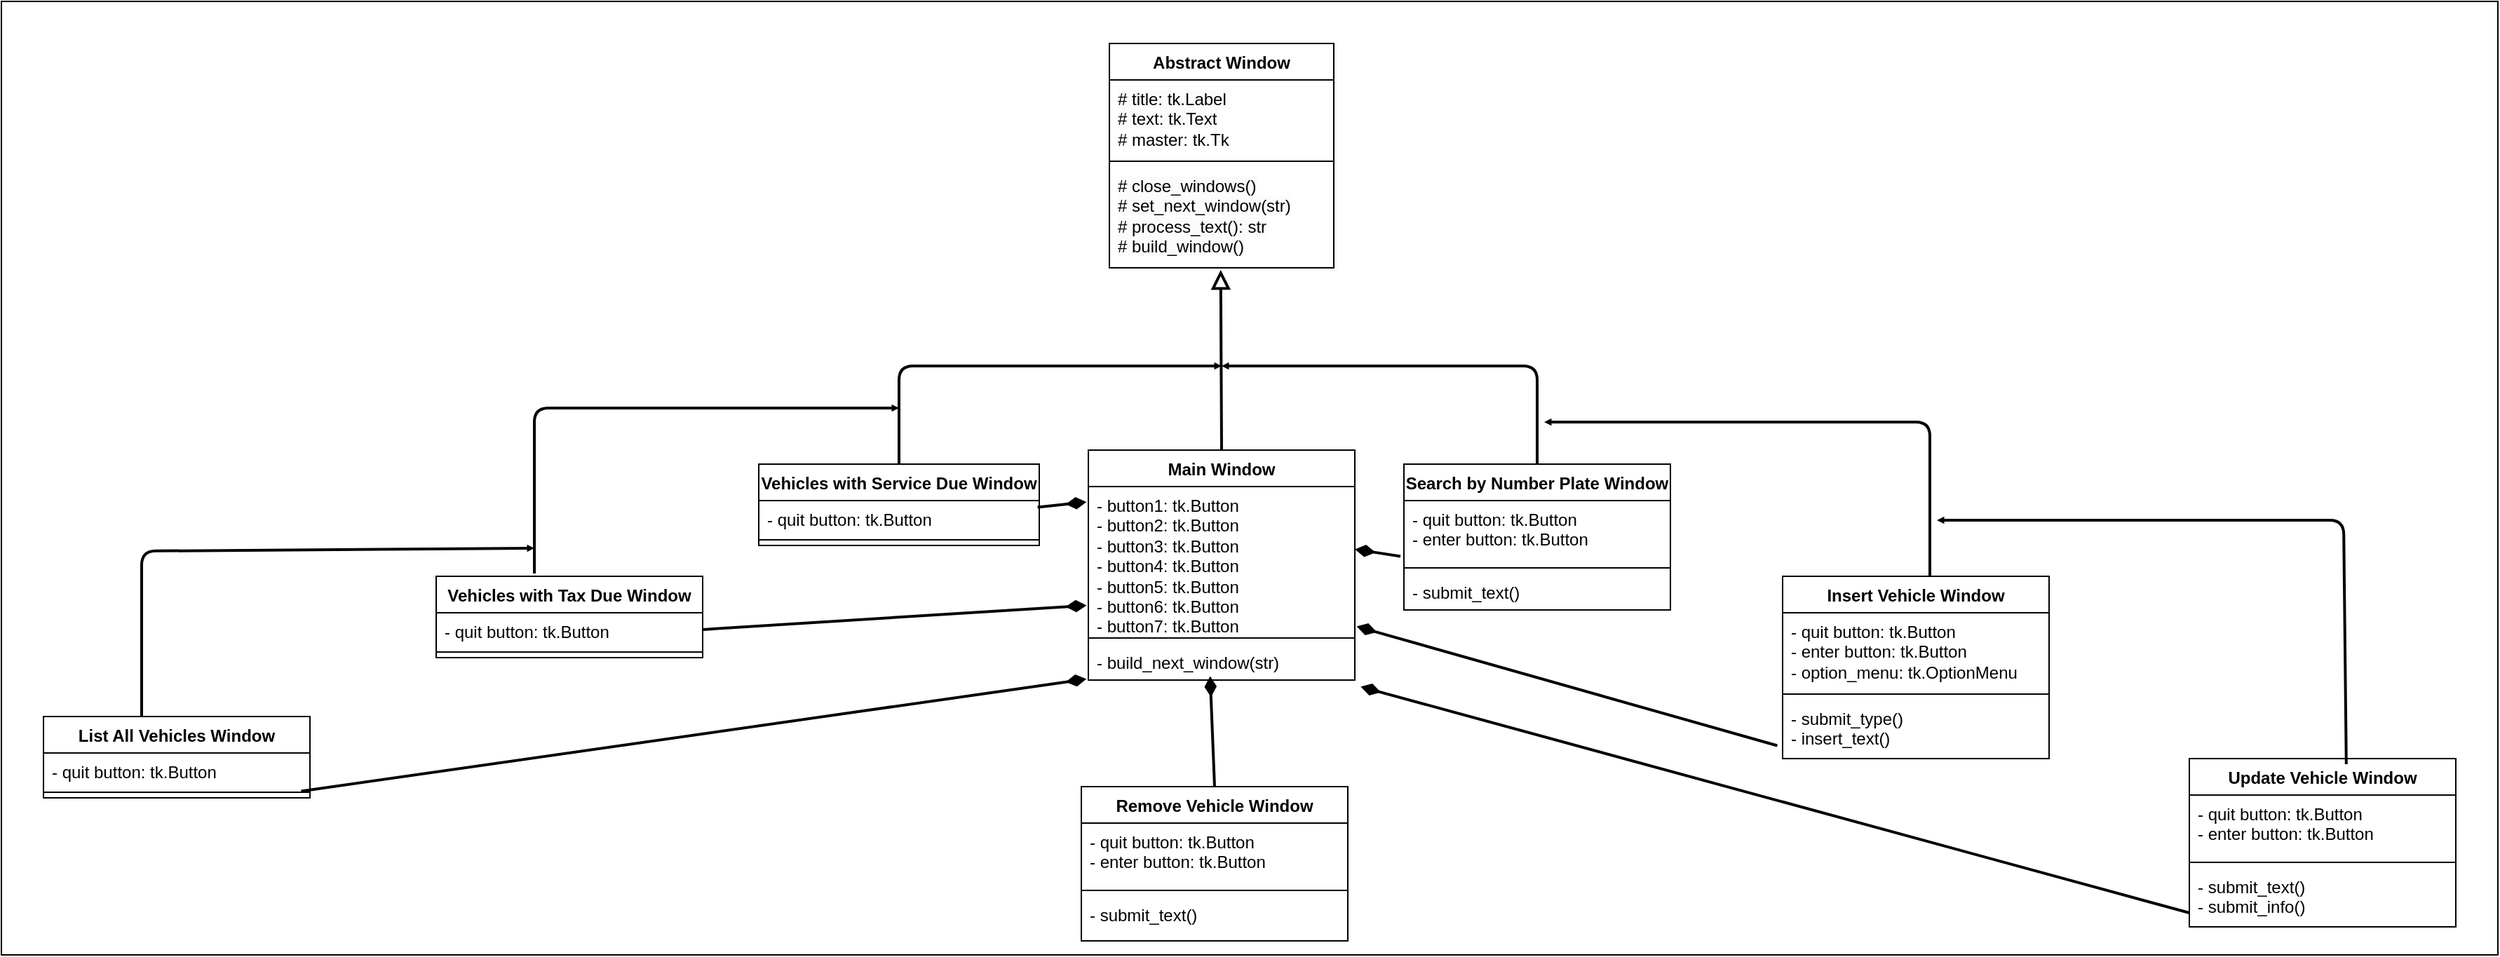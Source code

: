 <mxfile>
    <diagram id="KHaMlA-1QjlB2q9Q3m2N" name="Page-1">
        <mxGraphModel dx="3939" dy="1992" grid="1" gridSize="10" guides="1" tooltips="1" connect="1" arrows="1" fold="1" page="1" pageScale="1" pageWidth="827" pageHeight="1169" math="0" shadow="0">
            <root>
                <mxCell id="0"/>
                <mxCell id="1" parent="0"/>
                <mxCell id="AoSfqsB_OiCot_QgGZxy-60" value="" style="rounded=0;whiteSpace=wrap;html=1;" parent="1" vertex="1">
                    <mxGeometry x="-480" y="10" width="1780" height="680" as="geometry"/>
                </mxCell>
                <mxCell id="2" value="Abstract Window" style="swimlane;fontStyle=1;align=center;verticalAlign=top;childLayout=stackLayout;horizontal=1;startSize=26;horizontalStack=0;resizeParent=1;resizeParentMax=0;resizeLast=0;collapsible=1;marginBottom=0;whiteSpace=wrap;html=1;" parent="1" vertex="1">
                    <mxGeometry x="310" y="40" width="160" height="160" as="geometry"/>
                </mxCell>
                <mxCell id="3" value="&lt;span style=&quot;color: rgb(0, 0, 0); font-family: Helvetica; font-size: 12px; font-style: normal; font-variant-ligatures: normal; font-variant-caps: normal; font-weight: 400; letter-spacing: normal; orphans: 2; text-align: left; text-indent: 0px; text-transform: none; widows: 2; word-spacing: 0px; -webkit-text-stroke-width: 0px; white-space: normal; background-color: rgb(251, 251, 251); text-decoration-thickness: initial; text-decoration-style: initial; text-decoration-color: initial; float: none; display: inline !important;&quot;&gt;# title: tk.Label&amp;nbsp;&lt;br&gt;&lt;span style=&quot;color: rgb(0, 0, 0);&quot;&gt;# text: tk.Text&lt;/span&gt;&lt;br&gt;&lt;/span&gt;&lt;div&gt;# master: tk.Tk&lt;/div&gt;" style="text;strokeColor=none;fillColor=none;align=left;verticalAlign=top;spacingLeft=4;spacingRight=4;overflow=hidden;rotatable=0;points=[[0,0.5],[1,0.5]];portConstraint=eastwest;whiteSpace=wrap;html=1;" parent="2" vertex="1">
                    <mxGeometry y="26" width="160" height="54" as="geometry"/>
                </mxCell>
                <mxCell id="4" value="" style="line;strokeWidth=1;fillColor=none;align=left;verticalAlign=middle;spacingTop=-1;spacingLeft=3;spacingRight=3;rotatable=0;labelPosition=right;points=[];portConstraint=eastwest;strokeColor=inherit;" parent="2" vertex="1">
                    <mxGeometry y="80" width="160" height="8" as="geometry"/>
                </mxCell>
                <mxCell id="5" value="&lt;span style=&quot;scrollbar-color: light-dark(#e2e2e2, #4b4b4b)&lt;br/&gt;&#x9;&#x9;&#x9;&#x9;&#x9;light-dark(#fbfbfb, var(--dark-panel-color)); background-color: rgb(251, 251, 251); float: none; color: rgb(0, 0, 0); display: inline !important;&quot;&gt;# close_windows()&lt;br style=&quot;scrollbar-color: light-dark(#e2e2e2, #4b4b4b)&lt;br/&gt;&#x9;&#x9;&#x9;&#x9;&#x9;light-dark(#fbfbfb, var(--dark-panel-color));&quot;&gt;&lt;span style=&quot;scrollbar-color: light-dark(#e2e2e2, #4b4b4b)&lt;br/&gt;&#x9;&#x9;&#x9;&#x9;&#x9;light-dark(#fbfbfb, var(--dark-panel-color)); color: rgb(0, 0, 0);&quot;&gt;# set_next_window(str)&lt;/span&gt;&lt;br style=&quot;scrollbar-color: light-dark(#e2e2e2, #4b4b4b)&lt;br/&gt;&#x9;&#x9;&#x9;&#x9;&#x9;light-dark(#fbfbfb, var(--dark-panel-color));&quot;&gt;&lt;/span&gt;&lt;div style=&quot;scrollbar-color: light-dark(#e2e2e2, #4b4b4b)&lt;br/&gt;&#x9;&#x9;&#x9;&#x9;&#x9;light-dark(#fbfbfb, var(--dark-panel-color));&quot;&gt;&lt;span style=&quot;scrollbar-color: light-dark(#e2e2e2, #4b4b4b)&lt;br/&gt;&#x9;&#x9;&#x9;&#x9;&#x9;light-dark(#fbfbfb, var(--dark-panel-color)); background-color: rgb(251, 251, 251); float: none; color: rgb(0, 0, 0); display: inline !important;&quot;&gt;&lt;span style=&quot;scrollbar-color: light-dark(#e2e2e2, #4b4b4b)&lt;br/&gt;&#x9;&#x9;&#x9;&#x9;&#x9;light-dark(#fbfbfb, var(--dark-panel-color)); color: rgb(0, 0, 0);&quot;&gt;&lt;span style=&quot;scrollbar-color: light-dark(#e2e2e2, #4b4b4b)&lt;br/&gt;&#x9;&#x9;&#x9;&#x9;&#x9;light-dark(#fbfbfb, var(--dark-panel-color)); color: rgb(0, 0, 0);&quot;&gt;# process_text(): str&lt;/span&gt;&lt;br style=&quot;scrollbar-color: light-dark(#e2e2e2, #4b4b4b)&lt;br/&gt;&#x9;&#x9;&#x9;&#x9;&#x9;light-dark(#fbfbfb, var(--dark-panel-color));&quot;&gt;&lt;/span&gt;&lt;/span&gt;&lt;/div&gt;&lt;div style=&quot;scrollbar-color: light-dark(#e2e2e2, #4b4b4b)&lt;br/&gt;&#x9;&#x9;&#x9;&#x9;&#x9;light-dark(#fbfbfb, var(--dark-panel-color));&quot;&gt;&lt;span style=&quot;scrollbar-color: light-dark(#e2e2e2, #4b4b4b)&lt;br/&gt;&#x9;&#x9;&#x9;&#x9;&#x9;light-dark(#fbfbfb, var(--dark-panel-color)); background-color: rgb(251, 251, 251); float: none; color: rgb(0, 0, 0); display: inline !important;&quot;&gt;&lt;span style=&quot;scrollbar-color: light-dark(#e2e2e2, #4b4b4b)&lt;br/&gt;&#x9;&#x9;&#x9;&#x9;&#x9;light-dark(#fbfbfb, var(--dark-panel-color)); color: rgb(0, 0, 0);&quot;&gt;&lt;span style=&quot;scrollbar-color: light-dark(#e2e2e2, #4b4b4b)&lt;br/&gt;&#x9;&#x9;&#x9;&#x9;&#x9;light-dark(#fbfbfb, var(--dark-panel-color)); color: rgb(0, 0, 0);&quot;&gt;# build_window()&lt;/span&gt;&lt;/span&gt;&lt;/span&gt;&lt;/div&gt;" style="text;strokeColor=none;fillColor=none;align=left;verticalAlign=top;spacingLeft=4;spacingRight=4;overflow=hidden;rotatable=0;points=[[0,0.5],[1,0.5]];portConstraint=eastwest;whiteSpace=wrap;html=1;" parent="2" vertex="1">
                    <mxGeometry y="88" width="160" height="72" as="geometry"/>
                </mxCell>
                <mxCell id="10" value="Main Window" style="swimlane;fontStyle=1;align=center;verticalAlign=top;childLayout=stackLayout;horizontal=1;startSize=26;horizontalStack=0;resizeParent=1;resizeParentMax=0;resizeLast=0;collapsible=1;marginBottom=0;whiteSpace=wrap;html=1;" parent="1" vertex="1">
                    <mxGeometry x="295" y="330" width="190" height="164" as="geometry"/>
                </mxCell>
                <mxCell id="11" value="- button1: tk.Button&lt;div&gt;&lt;span style=&quot;color: rgb(0, 0, 0);&quot;&gt;- button2: tk.Button&lt;/span&gt;&lt;br&gt;&lt;/div&gt;&lt;div&gt;&lt;span style=&quot;color: rgb(0, 0, 0);&quot;&gt;- button3: tk.Button&lt;/span&gt;&lt;span style=&quot;color: rgb(0, 0, 0);&quot;&gt;&lt;br&gt;&lt;/span&gt;&lt;/div&gt;&lt;div&gt;&lt;span style=&quot;color: rgb(0, 0, 0);&quot;&gt;- button4: tk.Button&lt;/span&gt;&lt;span style=&quot;color: rgb(0, 0, 0);&quot;&gt;&lt;br&gt;&lt;/span&gt;&lt;/div&gt;&lt;div&gt;&lt;span style=&quot;color: rgb(0, 0, 0);&quot;&gt;- button5: tk.Button&lt;/span&gt;&lt;span style=&quot;color: rgb(0, 0, 0);&quot;&gt;&lt;br&gt;&lt;/span&gt;&lt;/div&gt;&lt;div&gt;&lt;span style=&quot;color: rgb(0, 0, 0);&quot;&gt;- button6: tk.Button&lt;/span&gt;&lt;span style=&quot;color: rgb(0, 0, 0);&quot;&gt;&lt;br&gt;&lt;/span&gt;&lt;/div&gt;&lt;div&gt;&lt;span style=&quot;color: rgb(0, 0, 0);&quot;&gt;- button7: tk.Button&lt;/span&gt;&lt;span style=&quot;color: rgb(0, 0, 0);&quot;&gt;&lt;br&gt;&lt;/span&gt;&lt;/div&gt;" style="text;strokeColor=none;fillColor=none;align=left;verticalAlign=top;spacingLeft=4;spacingRight=4;overflow=hidden;rotatable=0;points=[[0,0.5],[1,0.5]];portConstraint=eastwest;whiteSpace=wrap;html=1;" parent="10" vertex="1">
                    <mxGeometry y="26" width="190" height="104" as="geometry"/>
                </mxCell>
                <mxCell id="12" value="" style="line;strokeWidth=1;fillColor=none;align=left;verticalAlign=middle;spacingTop=-1;spacingLeft=3;spacingRight=3;rotatable=0;labelPosition=right;points=[];portConstraint=eastwest;strokeColor=inherit;" parent="10" vertex="1">
                    <mxGeometry y="130" width="190" height="8" as="geometry"/>
                </mxCell>
                <mxCell id="13" value="- build_next_window&lt;span style=&quot;background-color: transparent;&quot;&gt;(str)&lt;/span&gt;" style="text;strokeColor=none;fillColor=none;align=left;verticalAlign=top;spacingLeft=4;spacingRight=4;overflow=hidden;rotatable=0;points=[[0,0.5],[1,0.5]];portConstraint=eastwest;whiteSpace=wrap;html=1;" parent="10" vertex="1">
                    <mxGeometry y="138" width="190" height="26" as="geometry"/>
                </mxCell>
                <mxCell id="19" value="" style="endArrow=diamondThin;html=1;endFill=1;strokeWidth=2;endSize=9;exitX=0.5;exitY=0;exitDx=0;exitDy=0;entryX=1.022;entryY=1.183;entryDx=0;entryDy=0;entryPerimeter=0;" parent="1" target="13" edge="1">
                    <mxGeometry width="50" height="50" relative="1" as="geometry">
                        <mxPoint x="1080" y="660" as="sourcePoint"/>
                        <mxPoint x="854.36" y="530" as="targetPoint"/>
                        <Array as="points"/>
                    </mxGeometry>
                </mxCell>
                <mxCell id="20" value="" style="endArrow=block;html=1;endFill=0;strokeWidth=2;endSize=9;exitX=0.5;exitY=0;exitDx=0;exitDy=0;entryX=0.496;entryY=1.02;entryDx=0;entryDy=0;entryPerimeter=0;" parent="1" source="10" target="5" edge="1">
                    <mxGeometry width="50" height="50" relative="1" as="geometry">
                        <mxPoint x="596" y="370" as="sourcePoint"/>
                        <mxPoint x="370" y="280" as="targetPoint"/>
                        <Array as="points"/>
                    </mxGeometry>
                </mxCell>
                <mxCell id="21" value="" style="endArrow=block;html=1;endFill=0;strokeWidth=2;endSize=0;exitX=0.5;exitY=0;exitDx=0;exitDy=0;" parent="1" source="AoSfqsB_OiCot_QgGZxy-28" edge="1">
                    <mxGeometry width="50" height="50" relative="1" as="geometry">
                        <mxPoint x="60.64" y="142.95" as="sourcePoint"/>
                        <mxPoint x="390" y="270" as="targetPoint"/>
                        <Array as="points">
                            <mxPoint x="160" y="270"/>
                        </Array>
                    </mxGeometry>
                </mxCell>
                <mxCell id="22" value="List All Vehicles Window" style="swimlane;fontStyle=1;align=center;verticalAlign=top;childLayout=stackLayout;horizontal=1;startSize=26;horizontalStack=0;resizeParent=1;resizeParentMax=0;resizeLast=0;collapsible=1;marginBottom=0;whiteSpace=wrap;html=1;" parent="1" vertex="1">
                    <mxGeometry x="-450" y="520" width="190" height="58" as="geometry"/>
                </mxCell>
                <mxCell id="23" value="&lt;div&gt;&lt;span style=&quot;color: rgb(0, 0, 0);&quot;&gt;- quit button: tk.Button&lt;/span&gt;&lt;/div&gt;" style="text;strokeColor=none;fillColor=none;align=left;verticalAlign=top;spacingLeft=4;spacingRight=4;overflow=hidden;rotatable=0;points=[[0,0.5],[1,0.5]];portConstraint=eastwest;whiteSpace=wrap;html=1;" parent="22" vertex="1">
                    <mxGeometry y="26" width="190" height="24" as="geometry"/>
                </mxCell>
                <mxCell id="24" value="" style="line;strokeWidth=1;fillColor=none;align=left;verticalAlign=middle;spacingTop=-1;spacingLeft=3;spacingRight=3;rotatable=0;labelPosition=right;points=[];portConstraint=eastwest;strokeColor=inherit;" parent="22" vertex="1">
                    <mxGeometry y="50" width="190" height="8" as="geometry"/>
                </mxCell>
                <mxCell id="AoSfqsB_OiCot_QgGZxy-25" value="Vehicles with Tax Due Window" style="swimlane;fontStyle=1;align=center;verticalAlign=top;childLayout=stackLayout;horizontal=1;startSize=26;horizontalStack=0;resizeParent=1;resizeParentMax=0;resizeLast=0;collapsible=1;marginBottom=0;whiteSpace=wrap;html=1;" parent="1" vertex="1">
                    <mxGeometry x="-170" y="420" width="190" height="58" as="geometry"/>
                </mxCell>
                <mxCell id="AoSfqsB_OiCot_QgGZxy-26" value="&lt;div&gt;&lt;span style=&quot;color: rgb(0, 0, 0);&quot;&gt;- quit button: tk.Button&lt;/span&gt;&lt;/div&gt;" style="text;strokeColor=none;fillColor=none;align=left;verticalAlign=top;spacingLeft=4;spacingRight=4;overflow=hidden;rotatable=0;points=[[0,0.5],[1,0.5]];portConstraint=eastwest;whiteSpace=wrap;html=1;" parent="AoSfqsB_OiCot_QgGZxy-25" vertex="1">
                    <mxGeometry y="26" width="190" height="24" as="geometry"/>
                </mxCell>
                <mxCell id="AoSfqsB_OiCot_QgGZxy-27" value="" style="line;strokeWidth=1;fillColor=none;align=left;verticalAlign=middle;spacingTop=-1;spacingLeft=3;spacingRight=3;rotatable=0;labelPosition=right;points=[];portConstraint=eastwest;strokeColor=inherit;" parent="AoSfqsB_OiCot_QgGZxy-25" vertex="1">
                    <mxGeometry y="50" width="190" height="8" as="geometry"/>
                </mxCell>
                <mxCell id="AoSfqsB_OiCot_QgGZxy-28" value="Vehicles with Service Due Window" style="swimlane;fontStyle=1;align=center;verticalAlign=top;childLayout=stackLayout;horizontal=1;startSize=26;horizontalStack=0;resizeParent=1;resizeParentMax=0;resizeLast=0;collapsible=1;marginBottom=0;whiteSpace=wrap;html=1;" parent="1" vertex="1">
                    <mxGeometry x="60" y="340" width="200" height="58" as="geometry"/>
                </mxCell>
                <mxCell id="AoSfqsB_OiCot_QgGZxy-29" value="&lt;div&gt;&lt;span style=&quot;color: rgb(0, 0, 0);&quot;&gt;- quit button: tk.Button&lt;/span&gt;&lt;/div&gt;" style="text;strokeColor=none;fillColor=none;align=left;verticalAlign=top;spacingLeft=4;spacingRight=4;overflow=hidden;rotatable=0;points=[[0,0.5],[1,0.5]];portConstraint=eastwest;whiteSpace=wrap;html=1;" parent="AoSfqsB_OiCot_QgGZxy-28" vertex="1">
                    <mxGeometry y="26" width="200" height="24" as="geometry"/>
                </mxCell>
                <mxCell id="AoSfqsB_OiCot_QgGZxy-30" value="" style="line;strokeWidth=1;fillColor=none;align=left;verticalAlign=middle;spacingTop=-1;spacingLeft=3;spacingRight=3;rotatable=0;labelPosition=right;points=[];portConstraint=eastwest;strokeColor=inherit;" parent="AoSfqsB_OiCot_QgGZxy-28" vertex="1">
                    <mxGeometry y="50" width="200" height="8" as="geometry"/>
                </mxCell>
                <mxCell id="AoSfqsB_OiCot_QgGZxy-34" value="Search by Number Plate Window" style="swimlane;fontStyle=1;align=center;verticalAlign=top;childLayout=stackLayout;horizontal=1;startSize=26;horizontalStack=0;resizeParent=1;resizeParentMax=0;resizeLast=0;collapsible=1;marginBottom=0;whiteSpace=wrap;html=1;" parent="1" vertex="1">
                    <mxGeometry x="520" y="340" width="190" height="104" as="geometry"/>
                </mxCell>
                <mxCell id="AoSfqsB_OiCot_QgGZxy-35" value="&lt;div&gt;&lt;span style=&quot;color: rgb(0, 0, 0);&quot;&gt;- quit button: tk.Button&lt;/span&gt;&lt;/div&gt;&lt;div&gt;&lt;span style=&quot;color: rgb(0, 0, 0);&quot;&gt;- enter button: tk.Button&lt;/span&gt;&lt;/div&gt;" style="text;strokeColor=none;fillColor=none;align=left;verticalAlign=top;spacingLeft=4;spacingRight=4;overflow=hidden;rotatable=0;points=[[0,0.5],[1,0.5]];portConstraint=eastwest;whiteSpace=wrap;html=1;" parent="AoSfqsB_OiCot_QgGZxy-34" vertex="1">
                    <mxGeometry y="26" width="190" height="44" as="geometry"/>
                </mxCell>
                <mxCell id="AoSfqsB_OiCot_QgGZxy-36" value="" style="line;strokeWidth=1;fillColor=none;align=left;verticalAlign=middle;spacingTop=-1;spacingLeft=3;spacingRight=3;rotatable=0;labelPosition=right;points=[];portConstraint=eastwest;strokeColor=inherit;" parent="AoSfqsB_OiCot_QgGZxy-34" vertex="1">
                    <mxGeometry y="70" width="190" height="8" as="geometry"/>
                </mxCell>
                <mxCell id="AoSfqsB_OiCot_QgGZxy-37" value="- submit_text()" style="text;strokeColor=none;fillColor=none;align=left;verticalAlign=top;spacingLeft=4;spacingRight=4;overflow=hidden;rotatable=0;points=[[0,0.5],[1,0.5]];portConstraint=eastwest;whiteSpace=wrap;html=1;" parent="AoSfqsB_OiCot_QgGZxy-34" vertex="1">
                    <mxGeometry y="78" width="190" height="26" as="geometry"/>
                </mxCell>
                <mxCell id="AoSfqsB_OiCot_QgGZxy-38" value="Insert Vehicle Window" style="swimlane;fontStyle=1;align=center;verticalAlign=top;childLayout=stackLayout;horizontal=1;startSize=26;horizontalStack=0;resizeParent=1;resizeParentMax=0;resizeLast=0;collapsible=1;marginBottom=0;whiteSpace=wrap;html=1;" parent="1" vertex="1">
                    <mxGeometry x="790" y="420" width="190" height="130" as="geometry"/>
                </mxCell>
                <mxCell id="AoSfqsB_OiCot_QgGZxy-39" value="&lt;div&gt;&lt;span style=&quot;color: rgb(0, 0, 0);&quot;&gt;- quit button: tk.Button&lt;/span&gt;&lt;/div&gt;&lt;div&gt;&lt;span style=&quot;color: rgb(0, 0, 0);&quot;&gt;- enter button: tk.Button&lt;/span&gt;&lt;/div&gt;&lt;div&gt;&lt;span style=&quot;color: rgb(0, 0, 0);&quot;&gt;- option_menu: tk.OptionMenu&lt;/span&gt;&lt;/div&gt;" style="text;strokeColor=none;fillColor=none;align=left;verticalAlign=top;spacingLeft=4;spacingRight=4;overflow=hidden;rotatable=0;points=[[0,0.5],[1,0.5]];portConstraint=eastwest;whiteSpace=wrap;html=1;" parent="AoSfqsB_OiCot_QgGZxy-38" vertex="1">
                    <mxGeometry y="26" width="190" height="54" as="geometry"/>
                </mxCell>
                <mxCell id="AoSfqsB_OiCot_QgGZxy-40" value="" style="line;strokeWidth=1;fillColor=none;align=left;verticalAlign=middle;spacingTop=-1;spacingLeft=3;spacingRight=3;rotatable=0;labelPosition=right;points=[];portConstraint=eastwest;strokeColor=inherit;" parent="AoSfqsB_OiCot_QgGZxy-38" vertex="1">
                    <mxGeometry y="80" width="190" height="8" as="geometry"/>
                </mxCell>
                <mxCell id="AoSfqsB_OiCot_QgGZxy-41" value="- submit_type()&lt;div&gt;&lt;span style=&quot;color: rgb(0, 0, 0);&quot;&gt;- insert_text()&lt;/span&gt;&lt;br&gt;&lt;/div&gt;" style="text;strokeColor=none;fillColor=none;align=left;verticalAlign=top;spacingLeft=4;spacingRight=4;overflow=hidden;rotatable=0;points=[[0,0.5],[1,0.5]];portConstraint=eastwest;whiteSpace=wrap;html=1;" parent="AoSfqsB_OiCot_QgGZxy-38" vertex="1">
                    <mxGeometry y="88" width="190" height="42" as="geometry"/>
                </mxCell>
                <mxCell id="AoSfqsB_OiCot_QgGZxy-42" value="Update Vehicle Window" style="swimlane;fontStyle=1;align=center;verticalAlign=top;childLayout=stackLayout;horizontal=1;startSize=26;horizontalStack=0;resizeParent=1;resizeParentMax=0;resizeLast=0;collapsible=1;marginBottom=0;whiteSpace=wrap;html=1;" parent="1" vertex="1">
                    <mxGeometry x="1080" y="550" width="190" height="120" as="geometry"/>
                </mxCell>
                <mxCell id="AoSfqsB_OiCot_QgGZxy-43" value="&lt;div&gt;&lt;span style=&quot;color: rgb(0, 0, 0);&quot;&gt;- quit button: tk.Button&lt;/span&gt;&lt;/div&gt;&lt;div&gt;&lt;span style=&quot;color: rgb(0, 0, 0);&quot;&gt;- enter button: tk.Button&lt;/span&gt;&lt;/div&gt;" style="text;strokeColor=none;fillColor=none;align=left;verticalAlign=top;spacingLeft=4;spacingRight=4;overflow=hidden;rotatable=0;points=[[0,0.5],[1,0.5]];portConstraint=eastwest;whiteSpace=wrap;html=1;" parent="AoSfqsB_OiCot_QgGZxy-42" vertex="1">
                    <mxGeometry y="26" width="190" height="44" as="geometry"/>
                </mxCell>
                <mxCell id="AoSfqsB_OiCot_QgGZxy-44" value="" style="line;strokeWidth=1;fillColor=none;align=left;verticalAlign=middle;spacingTop=-1;spacingLeft=3;spacingRight=3;rotatable=0;labelPosition=right;points=[];portConstraint=eastwest;strokeColor=inherit;" parent="AoSfqsB_OiCot_QgGZxy-42" vertex="1">
                    <mxGeometry y="70" width="190" height="8" as="geometry"/>
                </mxCell>
                <mxCell id="AoSfqsB_OiCot_QgGZxy-45" value="- submit_text()&lt;div&gt;- submit_info()&lt;/div&gt;" style="text;strokeColor=none;fillColor=none;align=left;verticalAlign=top;spacingLeft=4;spacingRight=4;overflow=hidden;rotatable=0;points=[[0,0.5],[1,0.5]];portConstraint=eastwest;whiteSpace=wrap;html=1;" parent="AoSfqsB_OiCot_QgGZxy-42" vertex="1">
                    <mxGeometry y="78" width="190" height="42" as="geometry"/>
                </mxCell>
                <mxCell id="AoSfqsB_OiCot_QgGZxy-46" value="Remove Vehicle Window" style="swimlane;fontStyle=1;align=center;verticalAlign=top;childLayout=stackLayout;horizontal=1;startSize=26;horizontalStack=0;resizeParent=1;resizeParentMax=0;resizeLast=0;collapsible=1;marginBottom=0;whiteSpace=wrap;html=1;" parent="1" vertex="1">
                    <mxGeometry x="290" y="570" width="190" height="110" as="geometry"/>
                </mxCell>
                <mxCell id="AoSfqsB_OiCot_QgGZxy-47" value="&lt;div&gt;&lt;span style=&quot;color: rgb(0, 0, 0);&quot;&gt;- quit button: tk.Button&lt;/span&gt;&lt;/div&gt;&lt;div&gt;&lt;span style=&quot;color: rgb(0, 0, 0);&quot;&gt;- enter button: tk.Button&lt;/span&gt;&lt;/div&gt;" style="text;strokeColor=none;fillColor=none;align=left;verticalAlign=top;spacingLeft=4;spacingRight=4;overflow=hidden;rotatable=0;points=[[0,0.5],[1,0.5]];portConstraint=eastwest;whiteSpace=wrap;html=1;" parent="AoSfqsB_OiCot_QgGZxy-46" vertex="1">
                    <mxGeometry y="26" width="190" height="44" as="geometry"/>
                </mxCell>
                <mxCell id="AoSfqsB_OiCot_QgGZxy-48" value="" style="line;strokeWidth=1;fillColor=none;align=left;verticalAlign=middle;spacingTop=-1;spacingLeft=3;spacingRight=3;rotatable=0;labelPosition=right;points=[];portConstraint=eastwest;strokeColor=inherit;" parent="AoSfqsB_OiCot_QgGZxy-46" vertex="1">
                    <mxGeometry y="70" width="190" height="8" as="geometry"/>
                </mxCell>
                <mxCell id="AoSfqsB_OiCot_QgGZxy-49" value="- submit_text()" style="text;strokeColor=none;fillColor=none;align=left;verticalAlign=top;spacingLeft=4;spacingRight=4;overflow=hidden;rotatable=0;points=[[0,0.5],[1,0.5]];portConstraint=eastwest;whiteSpace=wrap;html=1;" parent="AoSfqsB_OiCot_QgGZxy-46" vertex="1">
                    <mxGeometry y="78" width="190" height="32" as="geometry"/>
                </mxCell>
                <mxCell id="AoSfqsB_OiCot_QgGZxy-50" value="" style="endArrow=block;html=1;endFill=0;strokeWidth=2;endSize=0;exitX=0.5;exitY=0;exitDx=0;exitDy=0;" parent="1" source="AoSfqsB_OiCot_QgGZxy-34" edge="1">
                    <mxGeometry width="50" height="50" relative="1" as="geometry">
                        <mxPoint x="170" y="350" as="sourcePoint"/>
                        <mxPoint x="390" y="270" as="targetPoint"/>
                        <Array as="points">
                            <mxPoint x="615" y="270"/>
                        </Array>
                    </mxGeometry>
                </mxCell>
                <mxCell id="AoSfqsB_OiCot_QgGZxy-51" value="" style="endArrow=block;html=1;endFill=0;strokeWidth=2;endSize=0;exitX=0.5;exitY=0;exitDx=0;exitDy=0;" parent="1" edge="1">
                    <mxGeometry width="50" height="50" relative="1" as="geometry">
                        <mxPoint x="895" y="420" as="sourcePoint"/>
                        <mxPoint x="620" y="310" as="targetPoint"/>
                        <Array as="points">
                            <mxPoint x="895" y="310"/>
                        </Array>
                    </mxGeometry>
                </mxCell>
                <mxCell id="AoSfqsB_OiCot_QgGZxy-52" value="" style="endArrow=block;html=1;endFill=0;strokeWidth=2;endSize=0;exitX=0.589;exitY=0.033;exitDx=0;exitDy=0;exitPerimeter=0;" parent="1" source="AoSfqsB_OiCot_QgGZxy-42" edge="1">
                    <mxGeometry width="50" height="50" relative="1" as="geometry">
                        <mxPoint x="1195" y="550" as="sourcePoint"/>
                        <mxPoint x="900" y="380" as="targetPoint"/>
                        <Array as="points">
                            <mxPoint x="1190" y="380"/>
                        </Array>
                    </mxGeometry>
                </mxCell>
                <mxCell id="AoSfqsB_OiCot_QgGZxy-53" value="" style="endArrow=block;html=1;endFill=0;strokeWidth=2;endSize=0;" parent="1" edge="1">
                    <mxGeometry width="50" height="50" relative="1" as="geometry">
                        <mxPoint x="-100" y="418" as="sourcePoint"/>
                        <mxPoint x="160" y="300" as="targetPoint"/>
                        <Array as="points">
                            <mxPoint x="-100" y="300"/>
                        </Array>
                    </mxGeometry>
                </mxCell>
                <mxCell id="AoSfqsB_OiCot_QgGZxy-54" value="" style="endArrow=block;html=1;endFill=0;strokeWidth=2;endSize=0;" parent="1" edge="1">
                    <mxGeometry width="50" height="50" relative="1" as="geometry">
                        <mxPoint x="-380" y="520" as="sourcePoint"/>
                        <mxPoint x="-100" y="400" as="targetPoint"/>
                        <Array as="points">
                            <mxPoint x="-380" y="402"/>
                        </Array>
                    </mxGeometry>
                </mxCell>
                <mxCell id="AoSfqsB_OiCot_QgGZxy-55" value="" style="endArrow=diamondThin;html=1;endFill=1;strokeWidth=2;endSize=9;exitX=-0.013;exitY=0.903;exitDx=0;exitDy=0;exitPerimeter=0;entryX=1;entryY=0.43;entryDx=0;entryDy=0;entryPerimeter=0;" parent="1" source="AoSfqsB_OiCot_QgGZxy-35" target="11" edge="1">
                    <mxGeometry width="50" height="50" relative="1" as="geometry">
                        <mxPoint x="710" y="761" as="sourcePoint"/>
                        <mxPoint x="485" y="408" as="targetPoint"/>
                        <Array as="points"/>
                    </mxGeometry>
                </mxCell>
                <mxCell id="AoSfqsB_OiCot_QgGZxy-56" value="" style="endArrow=diamondThin;html=1;endFill=1;strokeWidth=2;endSize=9;exitX=-0.02;exitY=0.78;exitDx=0;exitDy=0;entryX=1.007;entryY=0.959;entryDx=0;entryDy=0;entryPerimeter=0;exitPerimeter=0;" parent="1" source="AoSfqsB_OiCot_QgGZxy-41" target="11" edge="1">
                    <mxGeometry width="50" height="50" relative="1" as="geometry">
                        <mxPoint x="1090" y="621" as="sourcePoint"/>
                        <mxPoint x="499" y="460" as="targetPoint"/>
                        <Array as="points"/>
                    </mxGeometry>
                </mxCell>
                <mxCell id="AoSfqsB_OiCot_QgGZxy-57" value="" style="endArrow=diamondThin;html=1;endFill=1;strokeWidth=2;endSize=9;exitX=0.967;exitY=0.406;exitDx=0;exitDy=0;entryX=-0.007;entryY=0.971;entryDx=0;entryDy=0;entryPerimeter=0;exitPerimeter=0;" parent="1" source="24" target="13" edge="1">
                    <mxGeometry width="50" height="50" relative="1" as="geometry">
                        <mxPoint x="680.5" y="711" as="sourcePoint"/>
                        <mxPoint x="89.5" y="550" as="targetPoint"/>
                        <Array as="points"/>
                    </mxGeometry>
                </mxCell>
                <mxCell id="AoSfqsB_OiCot_QgGZxy-58" value="" style="endArrow=diamondThin;html=1;endFill=1;strokeWidth=2;endSize=9;exitX=1;exitY=0.5;exitDx=0;exitDy=0;entryX=-0.007;entryY=0.815;entryDx=0;entryDy=0;entryPerimeter=0;" parent="1" source="AoSfqsB_OiCot_QgGZxy-26" target="11" edge="1">
                    <mxGeometry width="50" height="50" relative="1" as="geometry">
                        <mxPoint x="-256" y="583" as="sourcePoint"/>
                        <mxPoint x="304" y="503" as="targetPoint"/>
                        <Array as="points"/>
                    </mxGeometry>
                </mxCell>
                <mxCell id="AoSfqsB_OiCot_QgGZxy-59" value="" style="endArrow=diamondThin;html=1;endFill=1;strokeWidth=2;endSize=9;exitX=0.994;exitY=0.198;exitDx=0;exitDy=0;entryX=-0.007;entryY=0.106;entryDx=0;entryDy=0;entryPerimeter=0;exitPerimeter=0;" parent="1" source="AoSfqsB_OiCot_QgGZxy-29" target="11" edge="1">
                    <mxGeometry width="50" height="50" relative="1" as="geometry">
                        <mxPoint x="30" y="468" as="sourcePoint"/>
                        <mxPoint x="304" y="451" as="targetPoint"/>
                        <Array as="points"/>
                    </mxGeometry>
                </mxCell>
                <mxCell id="25" value="" style="endArrow=diamondThin;html=1;endFill=1;strokeWidth=2;endSize=9;exitX=0.5;exitY=0;exitDx=0;exitDy=0;entryX=0.457;entryY=0.894;entryDx=0;entryDy=0;entryPerimeter=0;" edge="1" parent="1" source="AoSfqsB_OiCot_QgGZxy-46" target="13">
                    <mxGeometry width="50" height="50" relative="1" as="geometry">
                        <mxPoint x="740" y="625" as="sourcePoint"/>
                        <mxPoint x="440" y="540" as="targetPoint"/>
                        <Array as="points"/>
                    </mxGeometry>
                </mxCell>
            </root>
        </mxGraphModel>
    </diagram>
    <diagram id="jBcp74M24OYkldKBjV6m" name="Page-2">
        <mxGraphModel dx="146" dy="498" grid="1" gridSize="10" guides="1" tooltips="1" connect="1" arrows="1" fold="1" page="1" pageScale="1" pageWidth="827" pageHeight="1169" math="0" shadow="0">
            <root>
                <mxCell id="0"/>
                <mxCell id="1" parent="0"/>
            </root>
        </mxGraphModel>
    </diagram>
</mxfile>